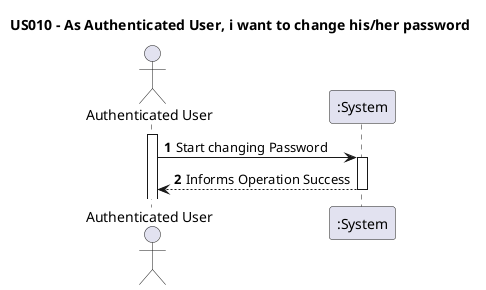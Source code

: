 @startuml
'https://plantuml.com/sequence-diagram

title US010 - As Authenticated User, i want to change his/her password

autoactivate on
autonumber

actor "Authenticated User" as user
participant ":System" as System

activate user

user -> System: Start changing Password
System --> user: Informs Operation Success

@enduml